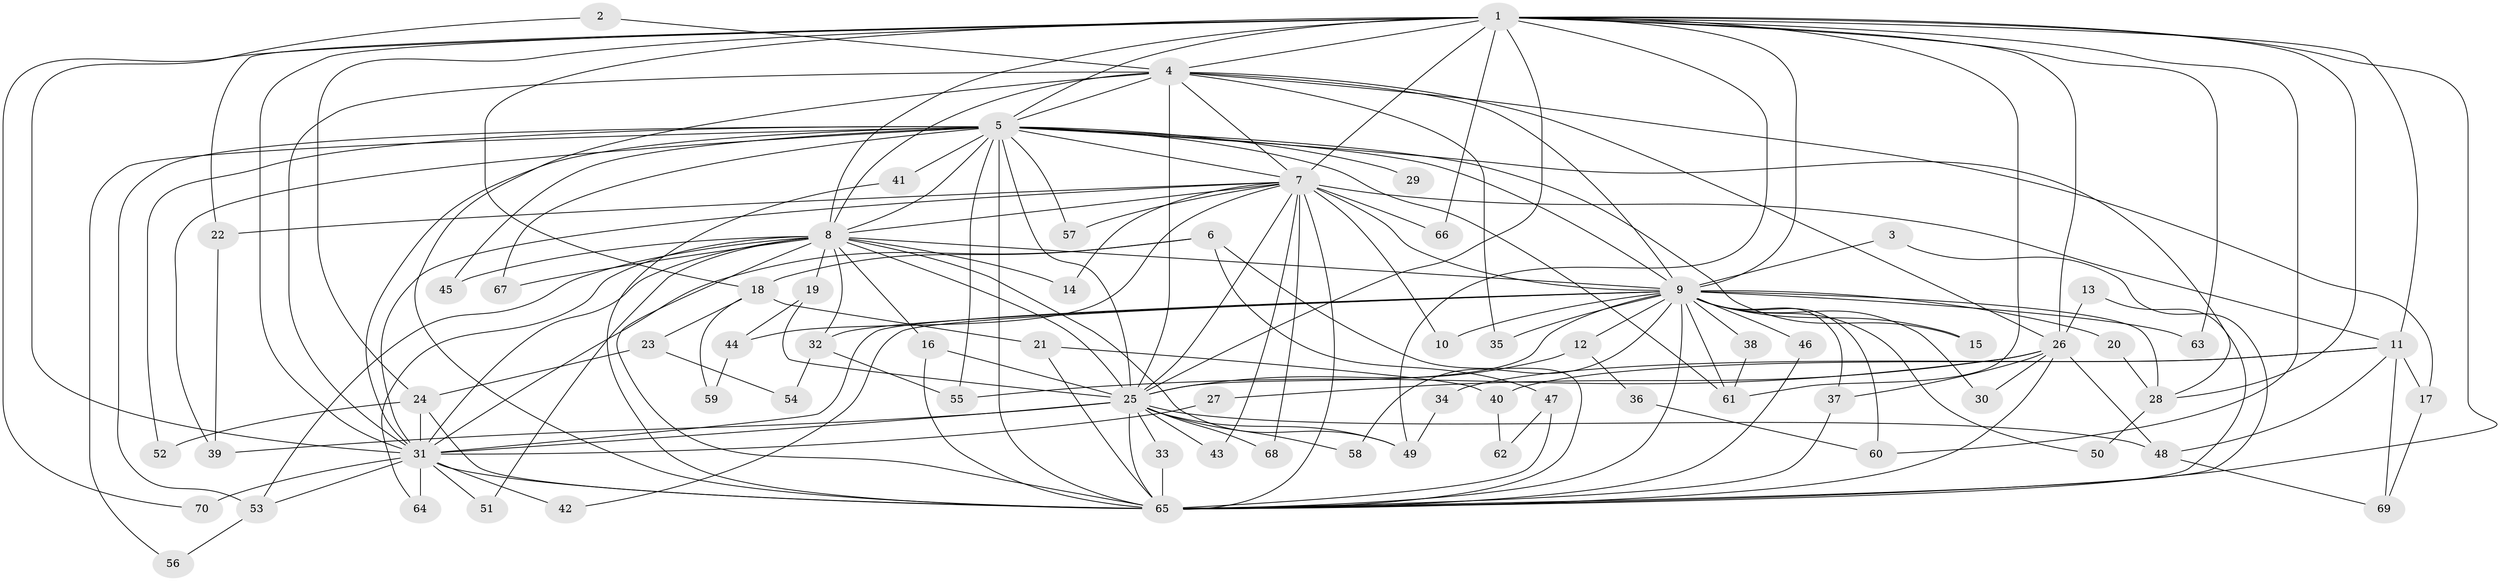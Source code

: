 // original degree distribution, {21: 0.04040404040404041, 16: 0.010101010101010102, 13: 0.010101010101010102, 22: 0.010101010101010102, 30: 0.010101010101010102, 24: 0.010101010101010102, 23: 0.010101010101010102, 9: 0.010101010101010102, 3: 0.20202020202020202, 2: 0.5757575757575758, 4: 0.0707070707070707, 8: 0.010101010101010102, 5: 0.030303030303030304}
// Generated by graph-tools (version 1.1) at 2025/36/03/04/25 23:36:21]
// undirected, 70 vertices, 169 edges
graph export_dot {
  node [color=gray90,style=filled];
  1;
  2;
  3;
  4;
  5;
  6;
  7;
  8;
  9;
  10;
  11;
  12;
  13;
  14;
  15;
  16;
  17;
  18;
  19;
  20;
  21;
  22;
  23;
  24;
  25;
  26;
  27;
  28;
  29;
  30;
  31;
  32;
  33;
  34;
  35;
  36;
  37;
  38;
  39;
  40;
  41;
  42;
  43;
  44;
  45;
  46;
  47;
  48;
  49;
  50;
  51;
  52;
  53;
  54;
  55;
  56;
  57;
  58;
  59;
  60;
  61;
  62;
  63;
  64;
  65;
  66;
  67;
  68;
  69;
  70;
  1 -- 4 [weight=2.0];
  1 -- 5 [weight=2.0];
  1 -- 7 [weight=3.0];
  1 -- 8 [weight=2.0];
  1 -- 9 [weight=3.0];
  1 -- 11 [weight=1.0];
  1 -- 18 [weight=1.0];
  1 -- 22 [weight=1.0];
  1 -- 24 [weight=1.0];
  1 -- 25 [weight=3.0];
  1 -- 26 [weight=1.0];
  1 -- 28 [weight=1.0];
  1 -- 31 [weight=2.0];
  1 -- 49 [weight=1.0];
  1 -- 60 [weight=1.0];
  1 -- 61 [weight=1.0];
  1 -- 63 [weight=2.0];
  1 -- 65 [weight=2.0];
  1 -- 66 [weight=1.0];
  1 -- 70 [weight=1.0];
  2 -- 4 [weight=1.0];
  2 -- 31 [weight=1.0];
  3 -- 9 [weight=1.0];
  3 -- 65 [weight=1.0];
  4 -- 5 [weight=1.0];
  4 -- 7 [weight=1.0];
  4 -- 8 [weight=2.0];
  4 -- 9 [weight=1.0];
  4 -- 17 [weight=1.0];
  4 -- 25 [weight=2.0];
  4 -- 26 [weight=1.0];
  4 -- 31 [weight=2.0];
  4 -- 35 [weight=1.0];
  4 -- 65 [weight=1.0];
  5 -- 7 [weight=1.0];
  5 -- 8 [weight=1.0];
  5 -- 9 [weight=1.0];
  5 -- 15 [weight=1.0];
  5 -- 25 [weight=1.0];
  5 -- 28 [weight=1.0];
  5 -- 29 [weight=1.0];
  5 -- 31 [weight=1.0];
  5 -- 39 [weight=1.0];
  5 -- 41 [weight=1.0];
  5 -- 45 [weight=1.0];
  5 -- 52 [weight=1.0];
  5 -- 53 [weight=1.0];
  5 -- 55 [weight=1.0];
  5 -- 56 [weight=1.0];
  5 -- 57 [weight=1.0];
  5 -- 61 [weight=1.0];
  5 -- 65 [weight=2.0];
  5 -- 67 [weight=1.0];
  6 -- 18 [weight=1.0];
  6 -- 31 [weight=1.0];
  6 -- 47 [weight=1.0];
  6 -- 65 [weight=1.0];
  7 -- 8 [weight=1.0];
  7 -- 9 [weight=1.0];
  7 -- 10 [weight=1.0];
  7 -- 11 [weight=2.0];
  7 -- 14 [weight=1.0];
  7 -- 22 [weight=1.0];
  7 -- 25 [weight=1.0];
  7 -- 31 [weight=1.0];
  7 -- 43 [weight=1.0];
  7 -- 44 [weight=1.0];
  7 -- 57 [weight=1.0];
  7 -- 65 [weight=1.0];
  7 -- 66 [weight=1.0];
  7 -- 68 [weight=1.0];
  8 -- 9 [weight=1.0];
  8 -- 14 [weight=1.0];
  8 -- 16 [weight=1.0];
  8 -- 19 [weight=1.0];
  8 -- 25 [weight=1.0];
  8 -- 31 [weight=1.0];
  8 -- 32 [weight=1.0];
  8 -- 45 [weight=1.0];
  8 -- 49 [weight=1.0];
  8 -- 51 [weight=1.0];
  8 -- 53 [weight=1.0];
  8 -- 64 [weight=1.0];
  8 -- 65 [weight=2.0];
  8 -- 67 [weight=1.0];
  9 -- 10 [weight=1.0];
  9 -- 12 [weight=1.0];
  9 -- 15 [weight=1.0];
  9 -- 20 [weight=1.0];
  9 -- 25 [weight=1.0];
  9 -- 28 [weight=1.0];
  9 -- 30 [weight=1.0];
  9 -- 31 [weight=1.0];
  9 -- 32 [weight=1.0];
  9 -- 35 [weight=1.0];
  9 -- 37 [weight=1.0];
  9 -- 38 [weight=1.0];
  9 -- 42 [weight=1.0];
  9 -- 46 [weight=2.0];
  9 -- 50 [weight=1.0];
  9 -- 58 [weight=1.0];
  9 -- 60 [weight=2.0];
  9 -- 61 [weight=1.0];
  9 -- 63 [weight=1.0];
  9 -- 65 [weight=1.0];
  11 -- 17 [weight=1.0];
  11 -- 34 [weight=1.0];
  11 -- 40 [weight=1.0];
  11 -- 48 [weight=1.0];
  11 -- 69 [weight=1.0];
  12 -- 25 [weight=1.0];
  12 -- 36 [weight=1.0];
  13 -- 26 [weight=1.0];
  13 -- 65 [weight=1.0];
  16 -- 25 [weight=1.0];
  16 -- 65 [weight=1.0];
  17 -- 69 [weight=1.0];
  18 -- 21 [weight=1.0];
  18 -- 23 [weight=1.0];
  18 -- 59 [weight=1.0];
  19 -- 25 [weight=1.0];
  19 -- 44 [weight=1.0];
  20 -- 28 [weight=1.0];
  21 -- 40 [weight=1.0];
  21 -- 65 [weight=1.0];
  22 -- 39 [weight=1.0];
  23 -- 24 [weight=1.0];
  23 -- 54 [weight=1.0];
  24 -- 31 [weight=1.0];
  24 -- 52 [weight=1.0];
  24 -- 65 [weight=1.0];
  25 -- 31 [weight=1.0];
  25 -- 33 [weight=1.0];
  25 -- 39 [weight=1.0];
  25 -- 43 [weight=1.0];
  25 -- 48 [weight=1.0];
  25 -- 49 [weight=1.0];
  25 -- 58 [weight=2.0];
  25 -- 65 [weight=1.0];
  25 -- 68 [weight=1.0];
  26 -- 27 [weight=1.0];
  26 -- 30 [weight=1.0];
  26 -- 37 [weight=1.0];
  26 -- 48 [weight=1.0];
  26 -- 55 [weight=1.0];
  26 -- 65 [weight=1.0];
  27 -- 31 [weight=1.0];
  28 -- 50 [weight=1.0];
  31 -- 42 [weight=1.0];
  31 -- 51 [weight=1.0];
  31 -- 53 [weight=1.0];
  31 -- 64 [weight=2.0];
  31 -- 65 [weight=1.0];
  31 -- 70 [weight=2.0];
  32 -- 54 [weight=1.0];
  32 -- 55 [weight=1.0];
  33 -- 65 [weight=1.0];
  34 -- 49 [weight=1.0];
  36 -- 60 [weight=1.0];
  37 -- 65 [weight=1.0];
  38 -- 61 [weight=1.0];
  40 -- 62 [weight=1.0];
  41 -- 65 [weight=1.0];
  44 -- 59 [weight=1.0];
  46 -- 65 [weight=1.0];
  47 -- 62 [weight=1.0];
  47 -- 65 [weight=1.0];
  48 -- 69 [weight=1.0];
  53 -- 56 [weight=1.0];
}
